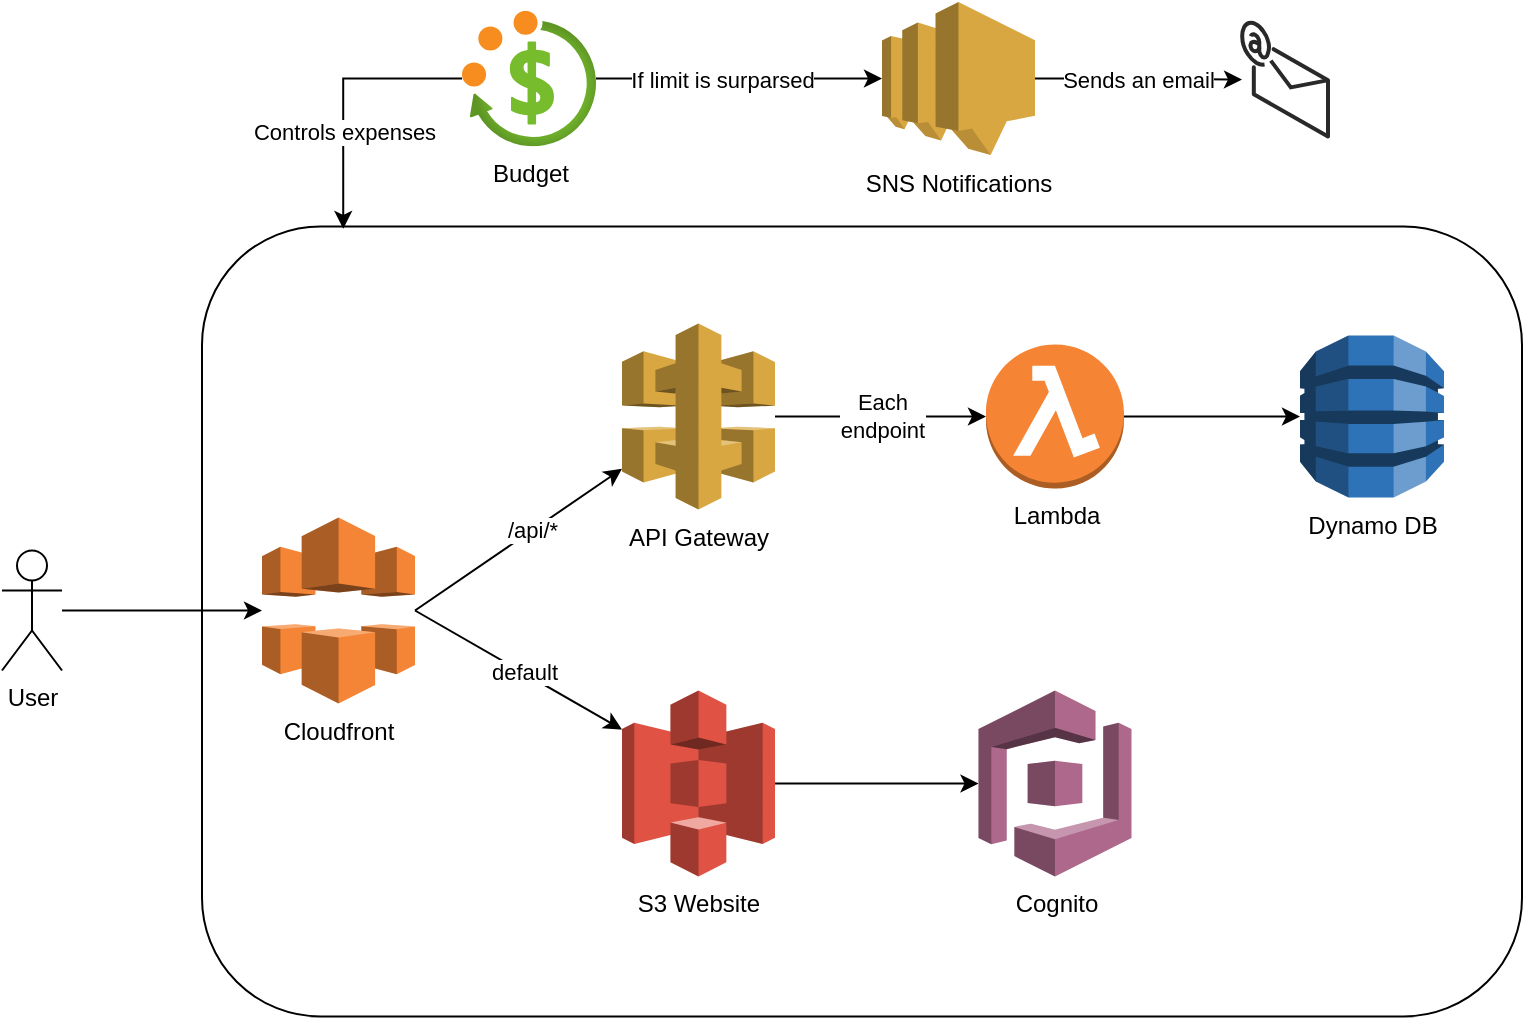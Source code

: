 <mxfile version="26.0.16">
  <diagram name="Página-1" id="gsnqFHYdjeayEZCboFwP">
    <mxGraphModel dx="1909" dy="1013" grid="1" gridSize="10" guides="1" tooltips="1" connect="1" arrows="1" fold="1" page="1" pageScale="1" pageWidth="827" pageHeight="1169" math="0" shadow="0">
      <root>
        <mxCell id="0" />
        <mxCell id="1" parent="0" />
        <mxCell id="VurmanwT0adhZcJfV5aO-25" value="" style="rounded=1;whiteSpace=wrap;html=1;" vertex="1" parent="1">
          <mxGeometry x="133" y="252.25" width="660" height="395" as="geometry" />
        </mxCell>
        <mxCell id="VurmanwT0adhZcJfV5aO-1" value="S3 Website" style="outlineConnect=0;dashed=0;verticalLabelPosition=bottom;verticalAlign=top;align=center;html=1;shape=mxgraph.aws3.s3;fillColor=#E05243;gradientColor=none;" vertex="1" parent="1">
          <mxGeometry x="343" y="484.25" width="76.5" height="93" as="geometry" />
        </mxCell>
        <mxCell id="VurmanwT0adhZcJfV5aO-2" value="Lambda" style="outlineConnect=0;dashed=0;verticalLabelPosition=bottom;verticalAlign=top;align=center;html=1;shape=mxgraph.aws3.lambda_function;fillColor=#F58534;gradientColor=none;" vertex="1" parent="1">
          <mxGeometry x="525" y="311.25" width="69" height="72" as="geometry" />
        </mxCell>
        <mxCell id="VurmanwT0adhZcJfV5aO-3" value="Dynamo DB" style="outlineConnect=0;dashed=0;verticalLabelPosition=bottom;verticalAlign=top;align=center;html=1;shape=mxgraph.aws3.dynamo_db;fillColor=#2E73B8;gradientColor=none;" vertex="1" parent="1">
          <mxGeometry x="682" y="306.75" width="72" height="81" as="geometry" />
        </mxCell>
        <mxCell id="VurmanwT0adhZcJfV5aO-4" value="Cloudfront" style="outlineConnect=0;dashed=0;verticalLabelPosition=bottom;verticalAlign=top;align=center;html=1;shape=mxgraph.aws3.cloudfront;fillColor=#F58536;gradientColor=none;" vertex="1" parent="1">
          <mxGeometry x="163" y="397.75" width="76.5" height="93" as="geometry" />
        </mxCell>
        <mxCell id="VurmanwT0adhZcJfV5aO-5" value="Cognito" style="outlineConnect=0;dashed=0;verticalLabelPosition=bottom;verticalAlign=top;align=center;html=1;shape=mxgraph.aws3.cognito;fillColor=#AD688B;gradientColor=none;" vertex="1" parent="1">
          <mxGeometry x="521.25" y="484.25" width="76.5" height="93" as="geometry" />
        </mxCell>
        <mxCell id="VurmanwT0adhZcJfV5aO-31" value="Sends an email" style="edgeStyle=orthogonalEdgeStyle;rounded=0;orthogonalLoop=1;jettySize=auto;html=1;" edge="1" parent="1" source="VurmanwT0adhZcJfV5aO-6" target="VurmanwT0adhZcJfV5aO-30">
          <mxGeometry relative="1" as="geometry" />
        </mxCell>
        <mxCell id="VurmanwT0adhZcJfV5aO-6" value="SNS Notifications" style="outlineConnect=0;dashed=0;verticalLabelPosition=bottom;verticalAlign=top;align=center;html=1;shape=mxgraph.aws3.sns;fillColor=#D9A741;gradientColor=none;" vertex="1" parent="1">
          <mxGeometry x="473" y="140" width="76.5" height="76.5" as="geometry" />
        </mxCell>
        <mxCell id="VurmanwT0adhZcJfV5aO-26" style="edgeStyle=orthogonalEdgeStyle;rounded=0;orthogonalLoop=1;jettySize=auto;html=1;entryX=0.107;entryY=0.003;entryDx=0;entryDy=0;entryPerimeter=0;" edge="1" parent="1" source="VurmanwT0adhZcJfV5aO-7" target="VurmanwT0adhZcJfV5aO-25">
          <mxGeometry relative="1" as="geometry">
            <Array as="points">
              <mxPoint x="204" y="178.25" />
            </Array>
          </mxGeometry>
        </mxCell>
        <mxCell id="VurmanwT0adhZcJfV5aO-27" value="Controls expenses" style="edgeLabel;html=1;align=center;verticalAlign=middle;resizable=0;points=[];" vertex="1" connectable="0" parent="VurmanwT0adhZcJfV5aO-26">
          <mxGeometry x="0.28" relative="1" as="geometry">
            <mxPoint as="offset" />
          </mxGeometry>
        </mxCell>
        <mxCell id="VurmanwT0adhZcJfV5aO-28" style="edgeStyle=orthogonalEdgeStyle;rounded=0;orthogonalLoop=1;jettySize=auto;html=1;" edge="1" parent="1" source="VurmanwT0adhZcJfV5aO-7" target="VurmanwT0adhZcJfV5aO-6">
          <mxGeometry relative="1" as="geometry" />
        </mxCell>
        <mxCell id="VurmanwT0adhZcJfV5aO-29" value="If limit is surparsed" style="edgeLabel;html=1;align=center;verticalAlign=middle;resizable=0;points=[];" vertex="1" connectable="0" parent="VurmanwT0adhZcJfV5aO-28">
          <mxGeometry x="0.176" y="-1" relative="1" as="geometry">
            <mxPoint x="-21" y="-1" as="offset" />
          </mxGeometry>
        </mxCell>
        <mxCell id="VurmanwT0adhZcJfV5aO-7" value="Budget" style="image;aspect=fixed;html=1;points=[];align=center;fontSize=12;image=img/lib/azure2/general/Cost_Budgets.svg;" vertex="1" parent="1">
          <mxGeometry x="263" y="144.25" width="67" height="68" as="geometry" />
        </mxCell>
        <mxCell id="VurmanwT0adhZcJfV5aO-8" value="API Gateway" style="outlineConnect=0;dashed=0;verticalLabelPosition=bottom;verticalAlign=top;align=center;html=1;shape=mxgraph.aws3.api_gateway;fillColor=#D9A741;gradientColor=none;" vertex="1" parent="1">
          <mxGeometry x="343" y="300.75" width="76.5" height="93" as="geometry" />
        </mxCell>
        <mxCell id="VurmanwT0adhZcJfV5aO-10" value="User" style="shape=umlActor;verticalLabelPosition=bottom;verticalAlign=top;html=1;outlineConnect=0;" vertex="1" parent="1">
          <mxGeometry x="33" y="414.25" width="30" height="60" as="geometry" />
        </mxCell>
        <mxCell id="VurmanwT0adhZcJfV5aO-15" style="edgeStyle=orthogonalEdgeStyle;rounded=0;orthogonalLoop=1;jettySize=auto;html=1;entryX=0;entryY=0.5;entryDx=0;entryDy=0;entryPerimeter=0;" edge="1" parent="1" source="VurmanwT0adhZcJfV5aO-10" target="VurmanwT0adhZcJfV5aO-4">
          <mxGeometry relative="1" as="geometry" />
        </mxCell>
        <mxCell id="VurmanwT0adhZcJfV5aO-17" value="" style="endArrow=classic;html=1;rounded=0;exitX=1;exitY=0.5;exitDx=0;exitDy=0;exitPerimeter=0;" edge="1" parent="1" source="VurmanwT0adhZcJfV5aO-4" target="VurmanwT0adhZcJfV5aO-8">
          <mxGeometry width="50" height="50" relative="1" as="geometry">
            <mxPoint x="263" y="394.25" as="sourcePoint" />
            <mxPoint x="313" y="344.25" as="targetPoint" />
          </mxGeometry>
        </mxCell>
        <mxCell id="VurmanwT0adhZcJfV5aO-19" value="/api/*" style="edgeLabel;html=1;align=center;verticalAlign=middle;resizable=0;points=[];" vertex="1" connectable="0" parent="VurmanwT0adhZcJfV5aO-17">
          <mxGeometry x="-0.146" y="-2" relative="1" as="geometry">
            <mxPoint x="13" y="-12" as="offset" />
          </mxGeometry>
        </mxCell>
        <mxCell id="VurmanwT0adhZcJfV5aO-18" value="" style="endArrow=classic;html=1;rounded=0;entryX=0;entryY=0.21;entryDx=0;entryDy=0;entryPerimeter=0;exitX=1;exitY=0.5;exitDx=0;exitDy=0;exitPerimeter=0;" edge="1" parent="1" source="VurmanwT0adhZcJfV5aO-4" target="VurmanwT0adhZcJfV5aO-1">
          <mxGeometry width="50" height="50" relative="1" as="geometry">
            <mxPoint x="243" y="444.25" as="sourcePoint" />
            <mxPoint x="353" y="383.25" as="targetPoint" />
          </mxGeometry>
        </mxCell>
        <mxCell id="VurmanwT0adhZcJfV5aO-20" value="default" style="edgeLabel;html=1;align=center;verticalAlign=middle;resizable=0;points=[];" vertex="1" connectable="0" parent="VurmanwT0adhZcJfV5aO-18">
          <mxGeometry x="-0.174" y="-2" relative="1" as="geometry">
            <mxPoint x="12" y="4" as="offset" />
          </mxGeometry>
        </mxCell>
        <mxCell id="VurmanwT0adhZcJfV5aO-22" value="Each&lt;div&gt;endpoint&lt;/div&gt;" style="edgeStyle=orthogonalEdgeStyle;rounded=0;orthogonalLoop=1;jettySize=auto;html=1;entryX=0;entryY=0.5;entryDx=0;entryDy=0;entryPerimeter=0;" edge="1" parent="1" source="VurmanwT0adhZcJfV5aO-8" target="VurmanwT0adhZcJfV5aO-2">
          <mxGeometry relative="1" as="geometry" />
        </mxCell>
        <mxCell id="VurmanwT0adhZcJfV5aO-23" style="edgeStyle=orthogonalEdgeStyle;rounded=0;orthogonalLoop=1;jettySize=auto;html=1;entryX=0;entryY=0.5;entryDx=0;entryDy=0;entryPerimeter=0;" edge="1" parent="1" source="VurmanwT0adhZcJfV5aO-2" target="VurmanwT0adhZcJfV5aO-3">
          <mxGeometry relative="1" as="geometry" />
        </mxCell>
        <mxCell id="VurmanwT0adhZcJfV5aO-24" style="edgeStyle=orthogonalEdgeStyle;rounded=0;orthogonalLoop=1;jettySize=auto;html=1;entryX=0;entryY=0.5;entryDx=0;entryDy=0;entryPerimeter=0;" edge="1" parent="1" source="VurmanwT0adhZcJfV5aO-1" target="VurmanwT0adhZcJfV5aO-5">
          <mxGeometry relative="1" as="geometry" />
        </mxCell>
        <mxCell id="VurmanwT0adhZcJfV5aO-30" value="" style="verticalLabelPosition=bottom;html=1;verticalAlign=top;strokeWidth=1;align=center;outlineConnect=0;dashed=0;outlineConnect=0;shape=mxgraph.aws3d.email;aspect=fixed;strokeColor=#292929;" vertex="1" parent="1">
          <mxGeometry x="653" y="150.25" width="43" height="57.0" as="geometry" />
        </mxCell>
      </root>
    </mxGraphModel>
  </diagram>
</mxfile>
